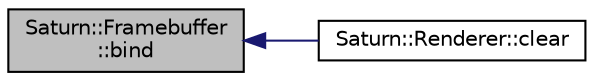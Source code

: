 digraph "Saturn::Framebuffer::bind"
{
  edge [fontname="Helvetica",fontsize="10",labelfontname="Helvetica",labelfontsize="10"];
  node [fontname="Helvetica",fontsize="10",shape=record];
  rankdir="LR";
  Node9 [label="Saturn::Framebuffer\l::bind",height=0.2,width=0.4,color="black", fillcolor="grey75", style="filled", fontcolor="black"];
  Node9 -> Node10 [dir="back",color="midnightblue",fontsize="10",style="solid",fontname="Helvetica"];
  Node10 [label="Saturn::Renderer::clear",height=0.2,width=0.4,color="black", fillcolor="white", style="filled",URL="$class_saturn_1_1_renderer.html#a03a54596c475908430be7215ffbc85e9"];
}
